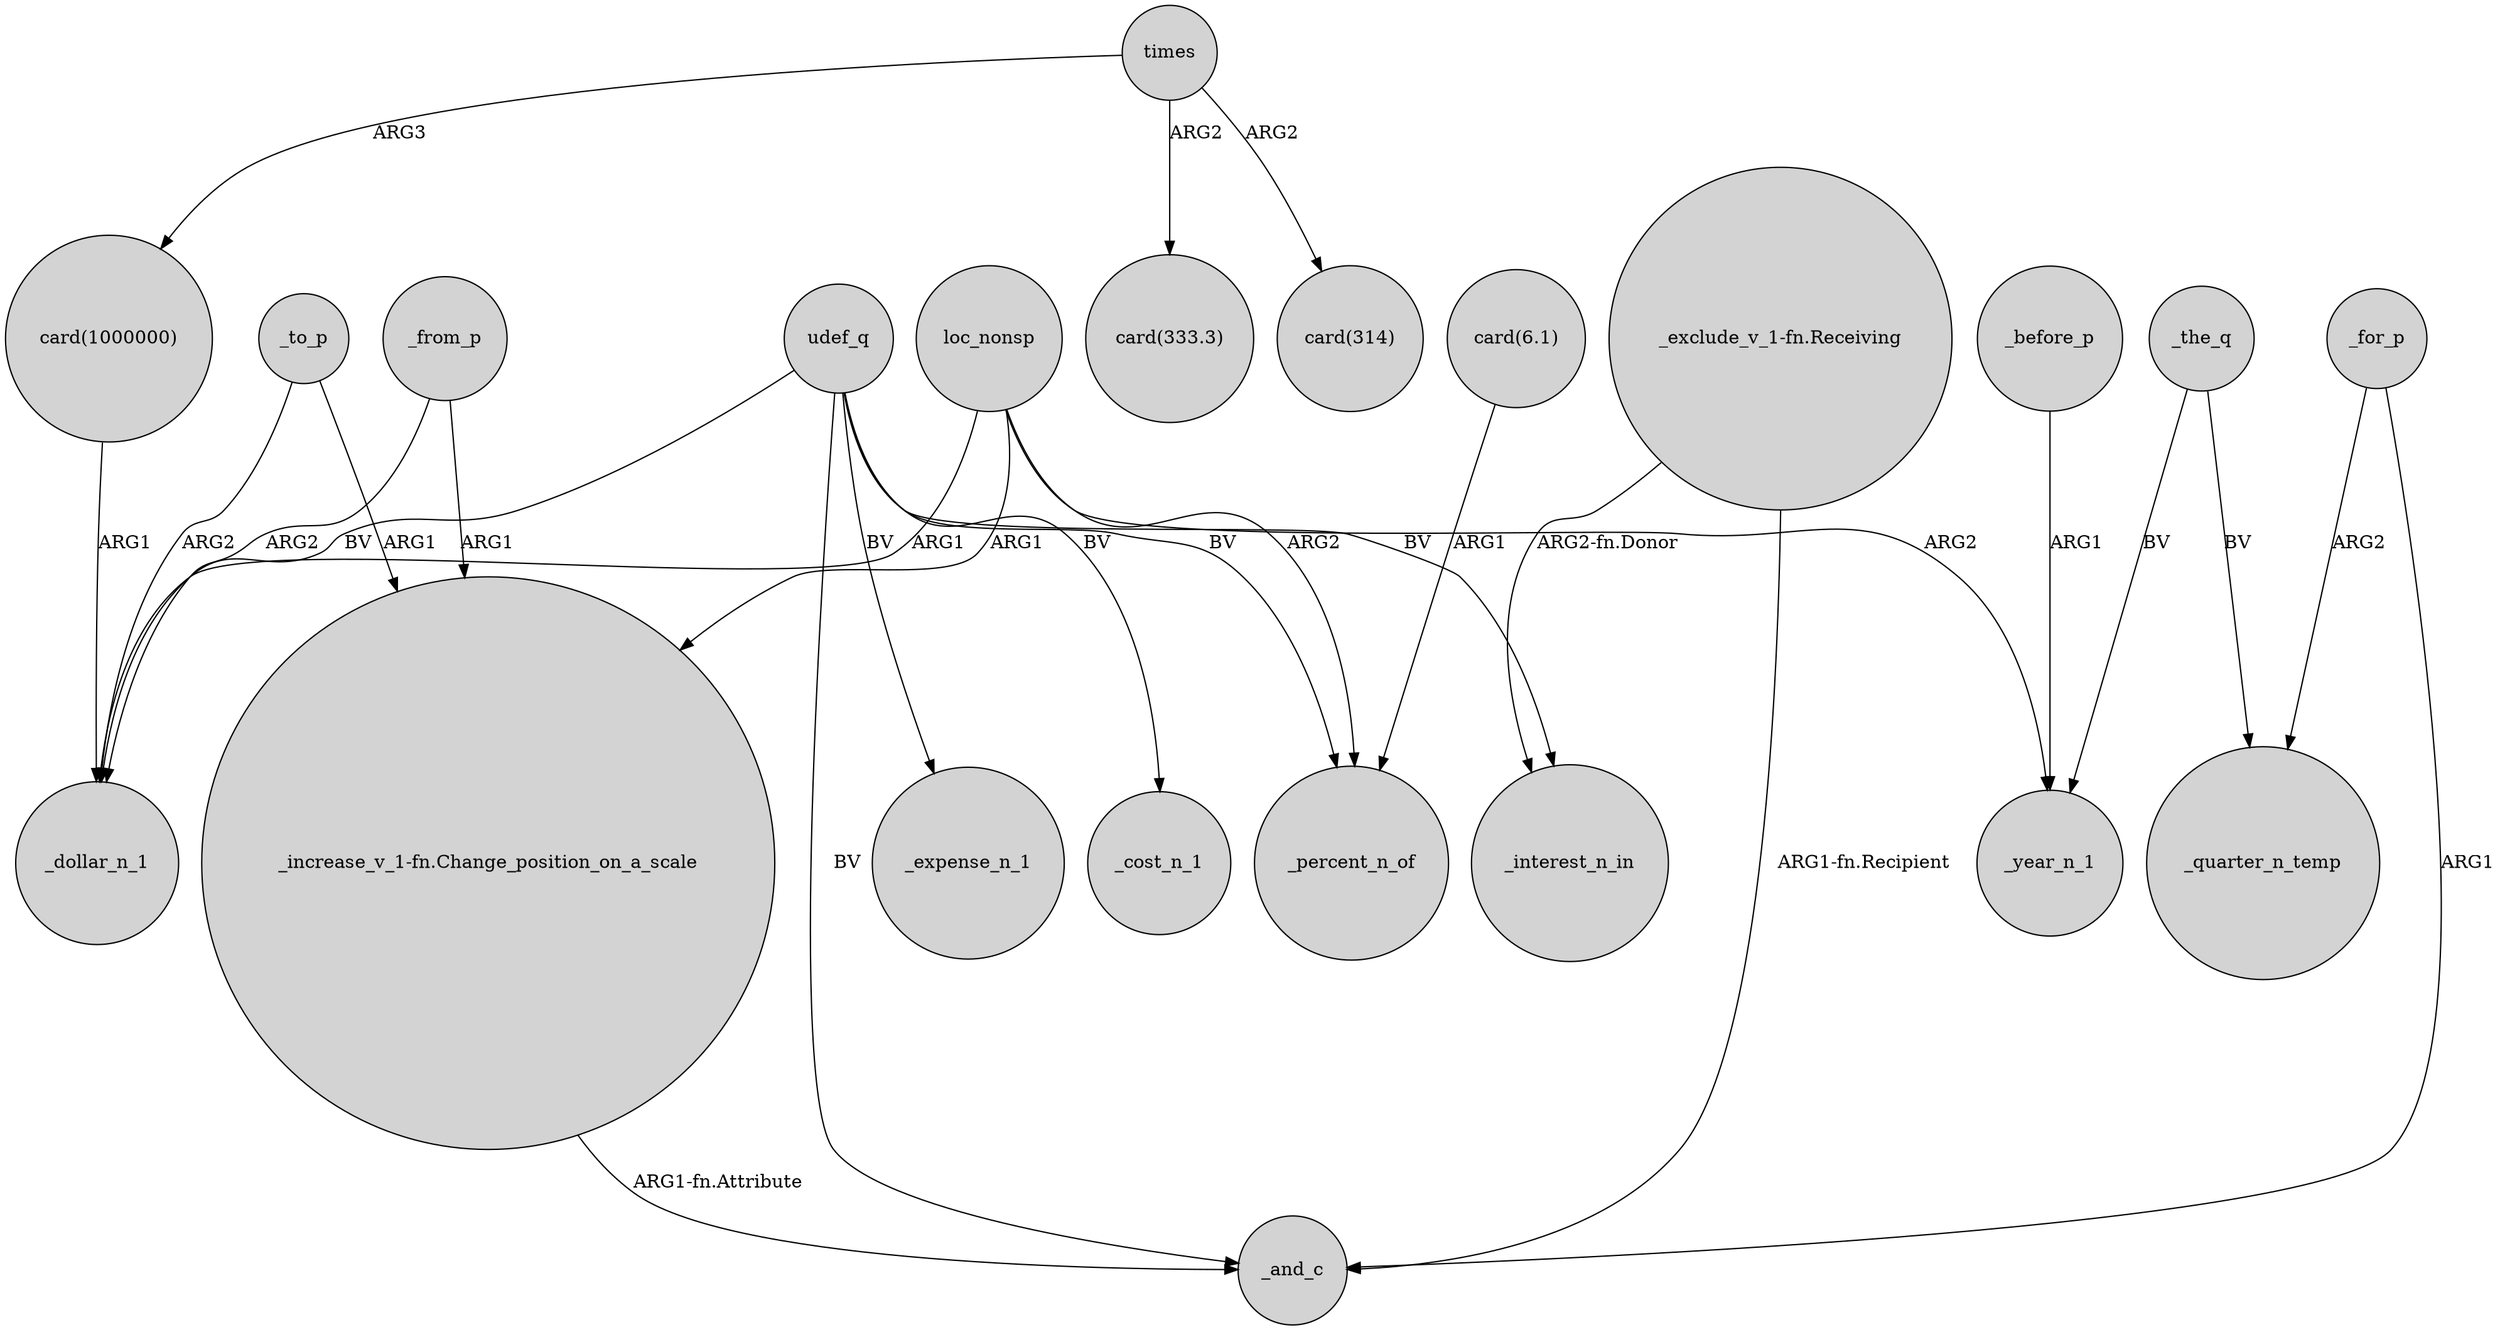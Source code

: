 digraph {
	node [shape=circle style=filled]
	loc_nonsp -> _dollar_n_1 [label=ARG1]
	_for_p -> _and_c [label=ARG1]
	"_exclude_v_1-fn.Receiving" -> _and_c [label="ARG1-fn.Recipient"]
	"card(6.1)" -> _percent_n_of [label=ARG1]
	times -> "card(333.3)" [label=ARG2]
	_the_q -> _quarter_n_temp [label=BV]
	times -> "card(1000000)" [label=ARG3]
	_to_p -> "_increase_v_1-fn.Change_position_on_a_scale" [label=ARG1]
	_to_p -> _dollar_n_1 [label=ARG2]
	udef_q -> _and_c [label=BV]
	loc_nonsp -> _year_n_1 [label=ARG2]
	"_increase_v_1-fn.Change_position_on_a_scale" -> _and_c [label="ARG1-fn.Attribute"]
	_for_p -> _quarter_n_temp [label=ARG2]
	udef_q -> _percent_n_of [label=BV]
	_the_q -> _year_n_1 [label=BV]
	times -> "card(314)" [label=ARG2]
	_from_p -> "_increase_v_1-fn.Change_position_on_a_scale" [label=ARG1]
	udef_q -> _dollar_n_1 [label=BV]
	"card(1000000)" -> _dollar_n_1 [label=ARG1]
	udef_q -> _expense_n_1 [label=BV]
	"_exclude_v_1-fn.Receiving" -> _interest_n_in [label="ARG2-fn.Donor"]
	_before_p -> _year_n_1 [label=ARG1]
	udef_q -> _interest_n_in [label=BV]
	loc_nonsp -> "_increase_v_1-fn.Change_position_on_a_scale" [label=ARG1]
	_from_p -> _dollar_n_1 [label=ARG2]
	udef_q -> _cost_n_1 [label=BV]
	loc_nonsp -> _percent_n_of [label=ARG2]
}
